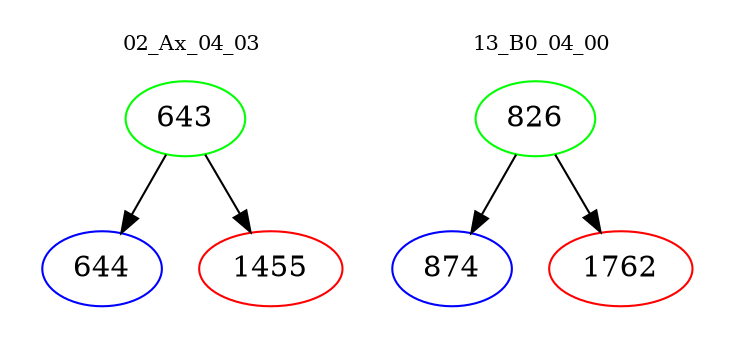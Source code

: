 digraph{
subgraph cluster_0 {
color = white
label = "02_Ax_04_03";
fontsize=10;
T0_643 [label="643", color="green"]
T0_643 -> T0_644 [color="black"]
T0_644 [label="644", color="blue"]
T0_643 -> T0_1455 [color="black"]
T0_1455 [label="1455", color="red"]
}
subgraph cluster_1 {
color = white
label = "13_B0_04_00";
fontsize=10;
T1_826 [label="826", color="green"]
T1_826 -> T1_874 [color="black"]
T1_874 [label="874", color="blue"]
T1_826 -> T1_1762 [color="black"]
T1_1762 [label="1762", color="red"]
}
}
